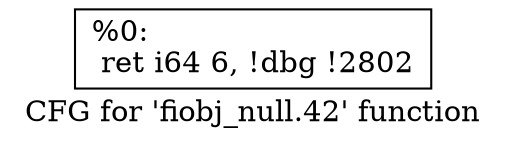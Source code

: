 digraph "CFG for 'fiobj_null.42' function" {
	label="CFG for 'fiobj_null.42' function";

	Node0x556851e33d30 [shape=record,label="{%0:\l  ret i64 6, !dbg !2802\l}"];
}
